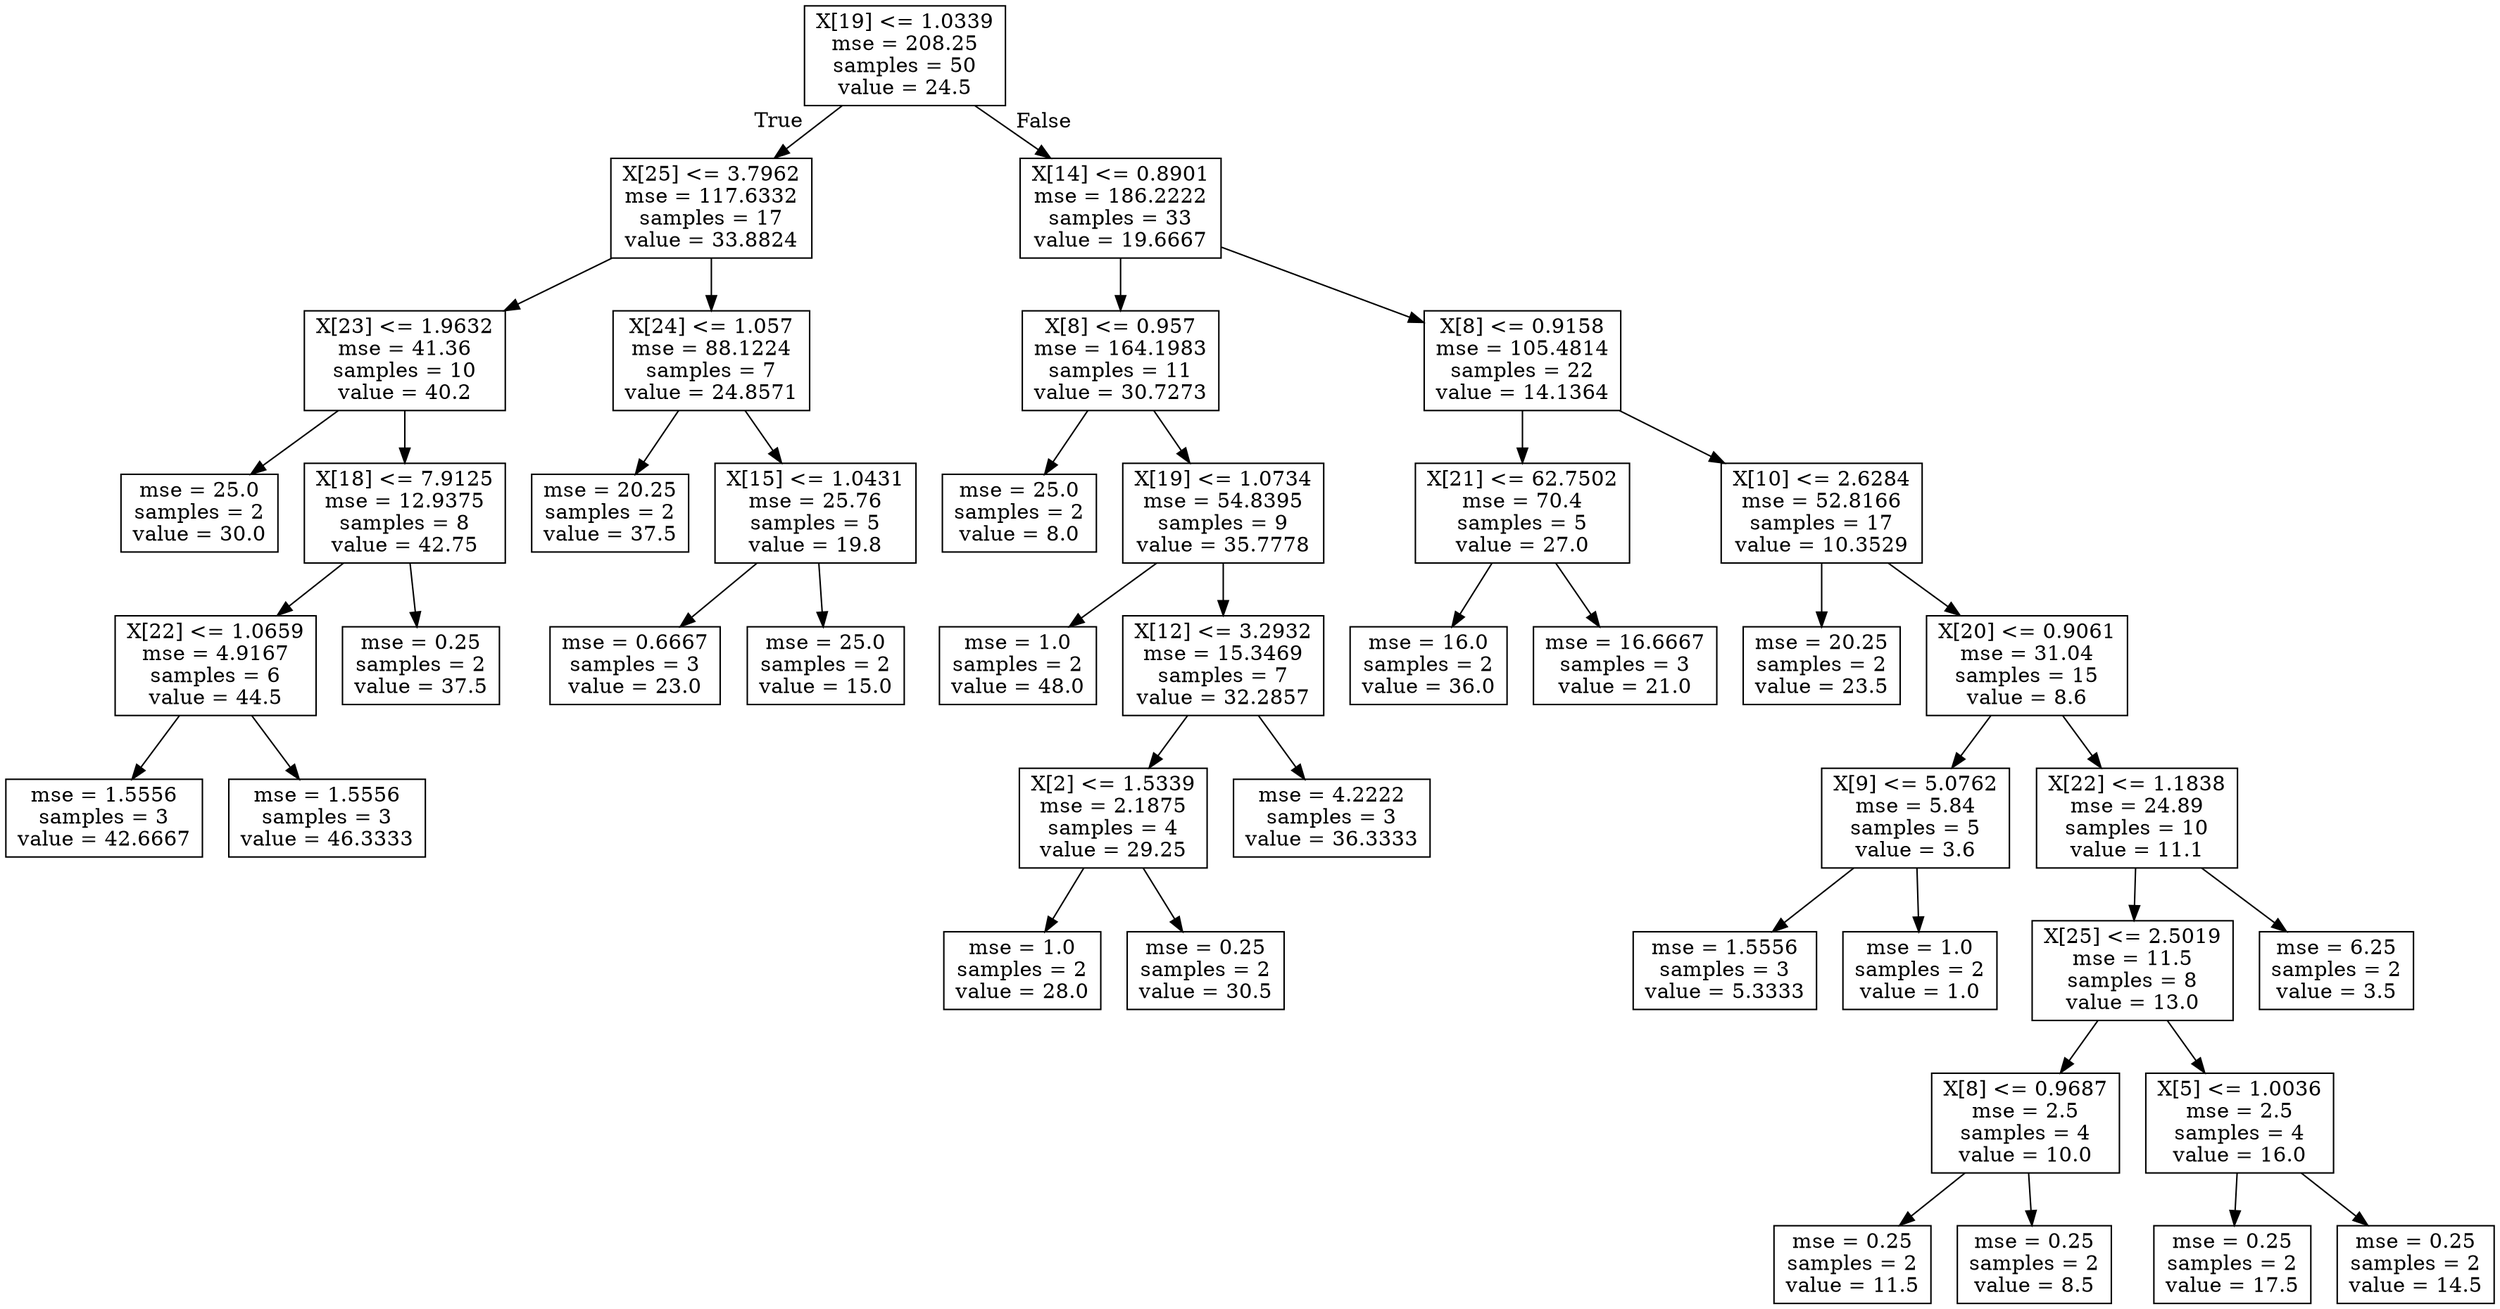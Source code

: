 digraph Tree {
node [shape=box] ;
0 [label="X[19] <= 1.0339\nmse = 208.25\nsamples = 50\nvalue = 24.5"] ;
1 [label="X[25] <= 3.7962\nmse = 117.6332\nsamples = 17\nvalue = 33.8824"] ;
0 -> 1 [labeldistance=2.5, labelangle=45, headlabel="True"] ;
2 [label="X[23] <= 1.9632\nmse = 41.36\nsamples = 10\nvalue = 40.2"] ;
1 -> 2 ;
3 [label="mse = 25.0\nsamples = 2\nvalue = 30.0"] ;
2 -> 3 ;
4 [label="X[18] <= 7.9125\nmse = 12.9375\nsamples = 8\nvalue = 42.75"] ;
2 -> 4 ;
5 [label="X[22] <= 1.0659\nmse = 4.9167\nsamples = 6\nvalue = 44.5"] ;
4 -> 5 ;
6 [label="mse = 1.5556\nsamples = 3\nvalue = 42.6667"] ;
5 -> 6 ;
7 [label="mse = 1.5556\nsamples = 3\nvalue = 46.3333"] ;
5 -> 7 ;
8 [label="mse = 0.25\nsamples = 2\nvalue = 37.5"] ;
4 -> 8 ;
9 [label="X[24] <= 1.057\nmse = 88.1224\nsamples = 7\nvalue = 24.8571"] ;
1 -> 9 ;
10 [label="mse = 20.25\nsamples = 2\nvalue = 37.5"] ;
9 -> 10 ;
11 [label="X[15] <= 1.0431\nmse = 25.76\nsamples = 5\nvalue = 19.8"] ;
9 -> 11 ;
12 [label="mse = 0.6667\nsamples = 3\nvalue = 23.0"] ;
11 -> 12 ;
13 [label="mse = 25.0\nsamples = 2\nvalue = 15.0"] ;
11 -> 13 ;
14 [label="X[14] <= 0.8901\nmse = 186.2222\nsamples = 33\nvalue = 19.6667"] ;
0 -> 14 [labeldistance=2.5, labelangle=-45, headlabel="False"] ;
15 [label="X[8] <= 0.957\nmse = 164.1983\nsamples = 11\nvalue = 30.7273"] ;
14 -> 15 ;
16 [label="mse = 25.0\nsamples = 2\nvalue = 8.0"] ;
15 -> 16 ;
17 [label="X[19] <= 1.0734\nmse = 54.8395\nsamples = 9\nvalue = 35.7778"] ;
15 -> 17 ;
18 [label="mse = 1.0\nsamples = 2\nvalue = 48.0"] ;
17 -> 18 ;
19 [label="X[12] <= 3.2932\nmse = 15.3469\nsamples = 7\nvalue = 32.2857"] ;
17 -> 19 ;
20 [label="X[2] <= 1.5339\nmse = 2.1875\nsamples = 4\nvalue = 29.25"] ;
19 -> 20 ;
21 [label="mse = 1.0\nsamples = 2\nvalue = 28.0"] ;
20 -> 21 ;
22 [label="mse = 0.25\nsamples = 2\nvalue = 30.5"] ;
20 -> 22 ;
23 [label="mse = 4.2222\nsamples = 3\nvalue = 36.3333"] ;
19 -> 23 ;
24 [label="X[8] <= 0.9158\nmse = 105.4814\nsamples = 22\nvalue = 14.1364"] ;
14 -> 24 ;
25 [label="X[21] <= 62.7502\nmse = 70.4\nsamples = 5\nvalue = 27.0"] ;
24 -> 25 ;
26 [label="mse = 16.0\nsamples = 2\nvalue = 36.0"] ;
25 -> 26 ;
27 [label="mse = 16.6667\nsamples = 3\nvalue = 21.0"] ;
25 -> 27 ;
28 [label="X[10] <= 2.6284\nmse = 52.8166\nsamples = 17\nvalue = 10.3529"] ;
24 -> 28 ;
29 [label="mse = 20.25\nsamples = 2\nvalue = 23.5"] ;
28 -> 29 ;
30 [label="X[20] <= 0.9061\nmse = 31.04\nsamples = 15\nvalue = 8.6"] ;
28 -> 30 ;
31 [label="X[9] <= 5.0762\nmse = 5.84\nsamples = 5\nvalue = 3.6"] ;
30 -> 31 ;
32 [label="mse = 1.5556\nsamples = 3\nvalue = 5.3333"] ;
31 -> 32 ;
33 [label="mse = 1.0\nsamples = 2\nvalue = 1.0"] ;
31 -> 33 ;
34 [label="X[22] <= 1.1838\nmse = 24.89\nsamples = 10\nvalue = 11.1"] ;
30 -> 34 ;
35 [label="X[25] <= 2.5019\nmse = 11.5\nsamples = 8\nvalue = 13.0"] ;
34 -> 35 ;
36 [label="X[8] <= 0.9687\nmse = 2.5\nsamples = 4\nvalue = 10.0"] ;
35 -> 36 ;
37 [label="mse = 0.25\nsamples = 2\nvalue = 11.5"] ;
36 -> 37 ;
38 [label="mse = 0.25\nsamples = 2\nvalue = 8.5"] ;
36 -> 38 ;
39 [label="X[5] <= 1.0036\nmse = 2.5\nsamples = 4\nvalue = 16.0"] ;
35 -> 39 ;
40 [label="mse = 0.25\nsamples = 2\nvalue = 17.5"] ;
39 -> 40 ;
41 [label="mse = 0.25\nsamples = 2\nvalue = 14.5"] ;
39 -> 41 ;
42 [label="mse = 6.25\nsamples = 2\nvalue = 3.5"] ;
34 -> 42 ;
}